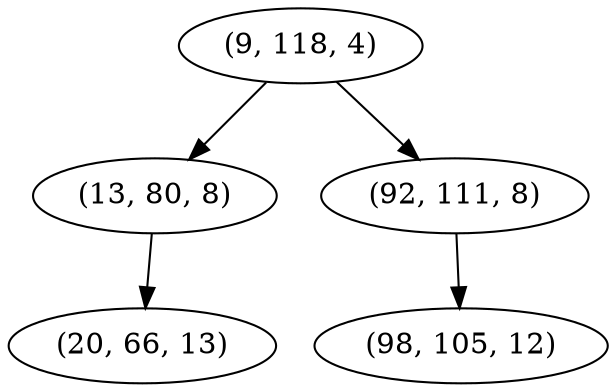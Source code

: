 digraph tree {
    "(9, 118, 4)";
    "(13, 80, 8)";
    "(20, 66, 13)";
    "(92, 111, 8)";
    "(98, 105, 12)";
    "(9, 118, 4)" -> "(13, 80, 8)";
    "(9, 118, 4)" -> "(92, 111, 8)";
    "(13, 80, 8)" -> "(20, 66, 13)";
    "(92, 111, 8)" -> "(98, 105, 12)";
}
